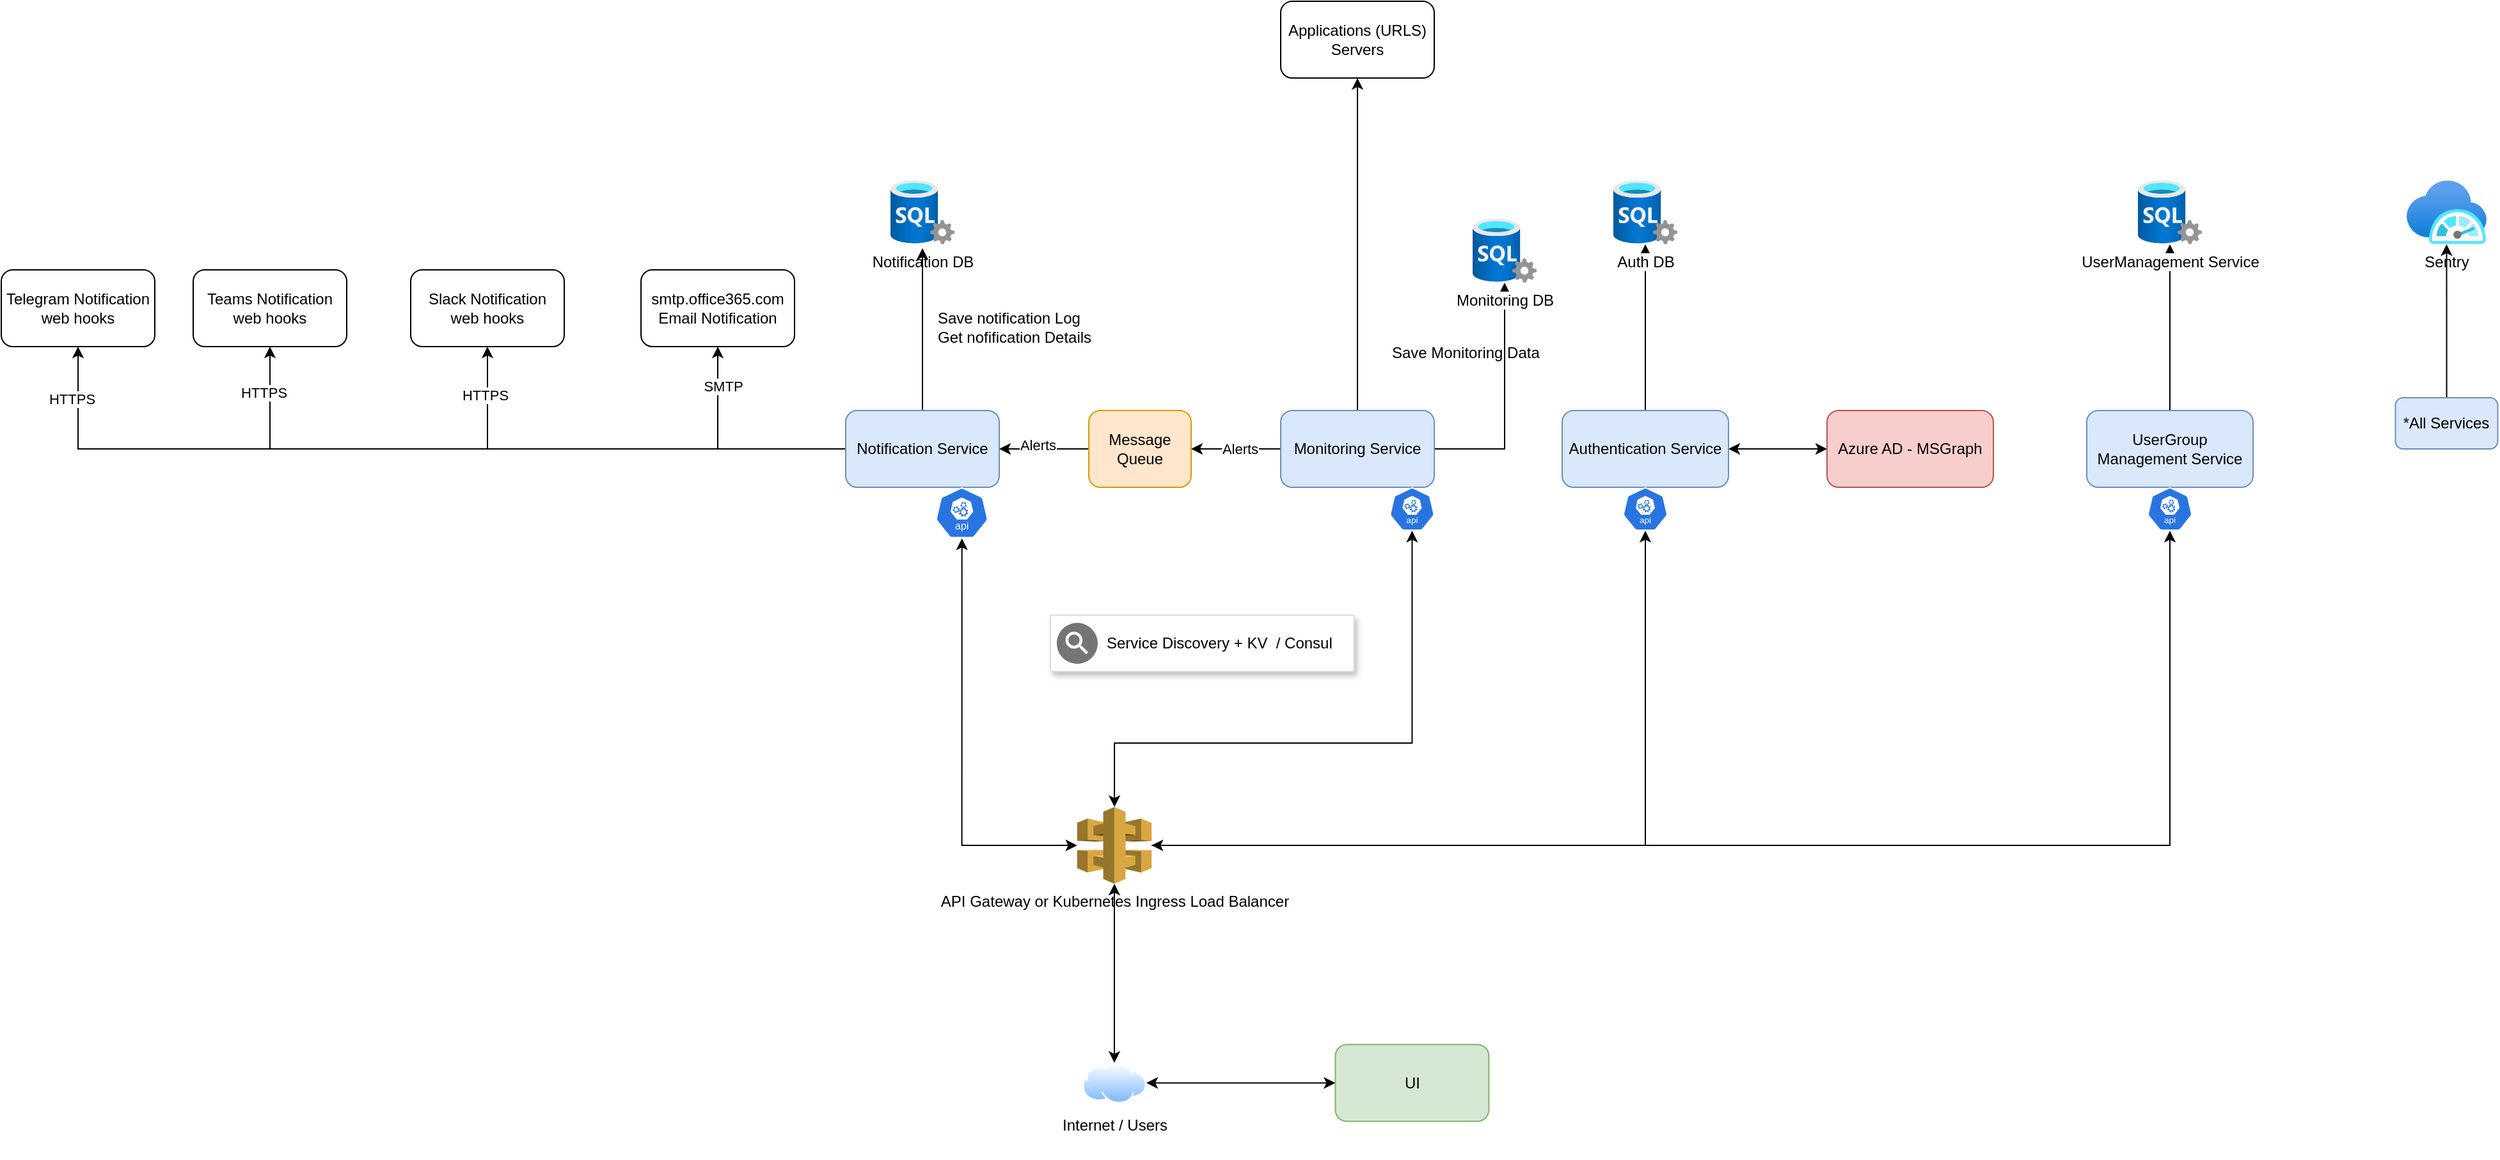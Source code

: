 <mxfile version="23.1.1" type="github">
  <diagram name="Página-1" id="EC5-yDx1gmlKd79TGFPl">
    <mxGraphModel dx="2571" dy="2044" grid="1" gridSize="10" guides="1" tooltips="1" connect="1" arrows="1" fold="1" page="1" pageScale="1" pageWidth="827" pageHeight="1169" math="0" shadow="0">
      <root>
        <mxCell id="0" />
        <mxCell id="1" parent="0" />
        <mxCell id="1MhiarmOQ1BAu21N2S9K-9" value="S" style="edgeStyle=orthogonalEdgeStyle;rounded=0;orthogonalLoop=1;jettySize=auto;html=1;entryX=1;entryY=0.5;entryDx=0;entryDy=0;" parent="1" source="1MhiarmOQ1BAu21N2S9K-2" target="1MhiarmOQ1BAu21N2S9K-8" edge="1">
          <mxGeometry relative="1" as="geometry" />
        </mxCell>
        <mxCell id="1MhiarmOQ1BAu21N2S9K-11" value="Alerts" style="edgeLabel;html=1;align=center;verticalAlign=middle;resizable=0;points=[];" parent="1MhiarmOQ1BAu21N2S9K-9" vertex="1" connectable="0">
          <mxGeometry x="-0.086" relative="1" as="geometry">
            <mxPoint as="offset" />
          </mxGeometry>
        </mxCell>
        <mxCell id="URw1oCdvZ4ZULjiAWeCE-17" style="edgeStyle=orthogonalEdgeStyle;rounded=0;orthogonalLoop=1;jettySize=auto;html=1;entryX=0.5;entryY=1;entryDx=0;entryDy=0;" edge="1" parent="1" source="1MhiarmOQ1BAu21N2S9K-2" target="URw1oCdvZ4ZULjiAWeCE-16">
          <mxGeometry relative="1" as="geometry" />
        </mxCell>
        <mxCell id="URw1oCdvZ4ZULjiAWeCE-18" style="edgeStyle=orthogonalEdgeStyle;rounded=0;orthogonalLoop=1;jettySize=auto;html=1;" edge="1" parent="1" source="1MhiarmOQ1BAu21N2S9K-2" target="1MhiarmOQ1BAu21N2S9K-5">
          <mxGeometry relative="1" as="geometry" />
        </mxCell>
        <mxCell id="1MhiarmOQ1BAu21N2S9K-2" value="Monitoring Service" style="rounded=1;whiteSpace=wrap;html=1;fillColor=#dae8fc;strokeColor=#6c8ebf;" parent="1" vertex="1">
          <mxGeometry x="400" y="230" width="120" height="60" as="geometry" />
        </mxCell>
        <mxCell id="1MhiarmOQ1BAu21N2S9K-3" value="UI" style="rounded=1;whiteSpace=wrap;html=1;fillColor=#d5e8d4;strokeColor=#82b366;" parent="1" vertex="1">
          <mxGeometry x="442.71" y="725.75" width="120" height="60" as="geometry" />
        </mxCell>
        <mxCell id="1MhiarmOQ1BAu21N2S9K-4" value="Notification DB" style="image;aspect=fixed;html=1;points=[];align=center;fontSize=12;image=img/lib/azure2/databases/SQL_Server.svg;" parent="1" vertex="1">
          <mxGeometry x="95" y="50" width="50" height="50" as="geometry" />
        </mxCell>
        <mxCell id="1MhiarmOQ1BAu21N2S9K-5" value="Monitoring DB" style="image;aspect=fixed;html=1;points=[];align=center;fontSize=12;image=img/lib/azure2/databases/SQL_Server.svg;" parent="1" vertex="1">
          <mxGeometry x="550" y="80" width="50" height="50" as="geometry" />
        </mxCell>
        <mxCell id="1MhiarmOQ1BAu21N2S9K-7" style="edgeStyle=orthogonalEdgeStyle;rounded=0;orthogonalLoop=1;jettySize=auto;html=1;entryX=0.5;entryY=1;entryDx=0;entryDy=0;strokeColor=none;startArrow=classic;startFill=1;" parent="1" source="1MhiarmOQ1BAu21N2S9K-6" target="1MhiarmOQ1BAu21N2S9K-3" edge="1">
          <mxGeometry relative="1" as="geometry" />
        </mxCell>
        <mxCell id="1MhiarmOQ1BAu21N2S9K-31" style="edgeStyle=orthogonalEdgeStyle;rounded=0;orthogonalLoop=1;jettySize=auto;html=1;entryX=0;entryY=0.5;entryDx=0;entryDy=0;startArrow=classic;startFill=1;" parent="1" source="1MhiarmOQ1BAu21N2S9K-6" target="1MhiarmOQ1BAu21N2S9K-3" edge="1">
          <mxGeometry relative="1" as="geometry" />
        </mxCell>
        <mxCell id="1MhiarmOQ1BAu21N2S9K-6" value="Internet / Users" style="image;aspect=fixed;perimeter=ellipsePerimeter;html=1;align=center;shadow=0;dashed=0;spacingTop=3;image=img/lib/active_directory/internet_cloud.svg;" parent="1" vertex="1">
          <mxGeometry x="245" y="740" width="50" height="31.5" as="geometry" />
        </mxCell>
        <mxCell id="1MhiarmOQ1BAu21N2S9K-10" style="edgeStyle=orthogonalEdgeStyle;rounded=0;orthogonalLoop=1;jettySize=auto;html=1;entryX=1;entryY=0.5;entryDx=0;entryDy=0;" parent="1" source="1MhiarmOQ1BAu21N2S9K-8" target="1MhiarmOQ1BAu21N2S9K-1" edge="1">
          <mxGeometry relative="1" as="geometry" />
        </mxCell>
        <mxCell id="1MhiarmOQ1BAu21N2S9K-12" value="Alerts" style="edgeLabel;html=1;align=center;verticalAlign=middle;resizable=0;points=[];" parent="1MhiarmOQ1BAu21N2S9K-10" vertex="1" connectable="0">
          <mxGeometry x="0.143" y="-3" relative="1" as="geometry">
            <mxPoint as="offset" />
          </mxGeometry>
        </mxCell>
        <mxCell id="1MhiarmOQ1BAu21N2S9K-8" value="Message Queue" style="rounded=1;whiteSpace=wrap;html=1;fillColor=#ffe6cc;strokeColor=#d79b00;" parent="1" vertex="1">
          <mxGeometry x="250" y="230" width="80" height="60" as="geometry" />
        </mxCell>
        <mxCell id="1MhiarmOQ1BAu21N2S9K-13" style="edgeStyle=orthogonalEdgeStyle;rounded=0;orthogonalLoop=1;jettySize=auto;html=1;entryX=0.5;entryY=1.06;entryDx=0;entryDy=0;entryPerimeter=0;" parent="1" source="1MhiarmOQ1BAu21N2S9K-1" target="1MhiarmOQ1BAu21N2S9K-4" edge="1">
          <mxGeometry relative="1" as="geometry" />
        </mxCell>
        <mxCell id="1MhiarmOQ1BAu21N2S9K-14" value="Save notification Log&lt;br&gt;Get nofification Details" style="text;html=1;strokeColor=none;fillColor=none;align=left;verticalAlign=middle;whiteSpace=wrap;rounded=0;" parent="1" vertex="1">
          <mxGeometry x="130" y="140" width="180" height="50" as="geometry" />
        </mxCell>
        <mxCell id="1MhiarmOQ1BAu21N2S9K-16" value="Save Monitoring Data" style="text;html=1;strokeColor=none;fillColor=none;align=left;verticalAlign=middle;whiteSpace=wrap;rounded=0;" parent="1" vertex="1">
          <mxGeometry x="485" y="160" width="130" height="50" as="geometry" />
        </mxCell>
        <mxCell id="1MhiarmOQ1BAu21N2S9K-18" value="" style="group;container=0;" parent="1" vertex="1" connectable="0">
          <mxGeometry x="60" y="230" width="120" height="110" as="geometry" />
        </mxCell>
        <mxCell id="bWFMUhMA222-z3urMpEF-5" style="edgeStyle=orthogonalEdgeStyle;rounded=0;orthogonalLoop=1;jettySize=auto;html=1;entryX=0.5;entryY=1;entryDx=0;entryDy=0;startArrow=classic;startFill=1;" parent="1" source="bWFMUhMA222-z3urMpEF-7" target="bWFMUhMA222-z3urMpEF-1" edge="1">
          <mxGeometry relative="1" as="geometry" />
        </mxCell>
        <mxCell id="1MhiarmOQ1BAu21N2S9K-22" value="API Gateway or Kubernetes Ingress Load Balancer" style="outlineConnect=0;dashed=0;verticalLabelPosition=bottom;verticalAlign=top;align=center;html=1;shape=mxgraph.aws3.api_gateway;fillColor=#D9A741;gradientColor=none;" parent="1" vertex="1">
          <mxGeometry x="240.88" y="540" width="58.25" height="60" as="geometry" />
        </mxCell>
        <mxCell id="1MhiarmOQ1BAu21N2S9K-23" style="edgeStyle=orthogonalEdgeStyle;rounded=0;orthogonalLoop=1;jettySize=auto;html=1;entryX=0.5;entryY=1;entryDx=0;entryDy=0;entryPerimeter=0;startArrow=classic;startFill=1;" parent="1" source="1MhiarmOQ1BAu21N2S9K-6" target="1MhiarmOQ1BAu21N2S9K-22" edge="1">
          <mxGeometry relative="1" as="geometry" />
        </mxCell>
        <mxCell id="1MhiarmOQ1BAu21N2S9K-24" style="edgeStyle=orthogonalEdgeStyle;rounded=0;orthogonalLoop=1;jettySize=auto;html=1;entryX=0.5;entryY=1;entryDx=0;entryDy=0;entryPerimeter=0;startArrow=classic;startFill=1;" parent="1" source="1MhiarmOQ1BAu21N2S9K-22" target="1MhiarmOQ1BAu21N2S9K-17" edge="1">
          <mxGeometry relative="1" as="geometry" />
        </mxCell>
        <mxCell id="1MhiarmOQ1BAu21N2S9K-28" value="" style="aspect=fixed;sketch=0;html=1;dashed=0;whitespace=wrap;fillColor=#2875E2;strokeColor=#ffffff;points=[[0.005,0.63,0],[0.1,0.2,0],[0.9,0.2,0],[0.5,0,0],[0.995,0.63,0],[0.72,0.99,0],[0.5,1,0],[0.28,0.99,0]];shape=mxgraph.kubernetes.icon2;kubernetesLabel=1;prIcon=api" parent="1" vertex="1">
          <mxGeometry x="485" y="290" width="35.42" height="34" as="geometry" />
        </mxCell>
        <mxCell id="1MhiarmOQ1BAu21N2S9K-29" style="edgeStyle=orthogonalEdgeStyle;rounded=0;orthogonalLoop=1;jettySize=auto;html=1;entryX=0.5;entryY=1;entryDx=0;entryDy=0;entryPerimeter=0;labelBorderColor=none;jumpStyle=arc;startArrow=classic;startFill=1;" parent="1" source="1MhiarmOQ1BAu21N2S9K-22" target="1MhiarmOQ1BAu21N2S9K-28" edge="1">
          <mxGeometry relative="1" as="geometry">
            <Array as="points">
              <mxPoint x="270" y="490" />
              <mxPoint x="503" y="490" />
            </Array>
          </mxGeometry>
        </mxCell>
        <mxCell id="1MhiarmOQ1BAu21N2S9K-32" value="" style="strokeColor=#dddddd;shadow=1;strokeWidth=1;rounded=1;absoluteArcSize=1;arcSize=2;" parent="1" vertex="1">
          <mxGeometry x="220" y="390" width="237.29" height="44" as="geometry" />
        </mxCell>
        <mxCell id="1MhiarmOQ1BAu21N2S9K-33" value="Service Discovery + KV&amp;nbsp; / Consul" style="sketch=0;dashed=0;connectable=0;html=1;fillColor=#757575;strokeColor=none;shape=mxgraph.gcp2.service_discovery;part=1;labelPosition=right;verticalLabelPosition=middle;align=left;verticalAlign=middle;spacingLeft=5;fontSize=12;" parent="1MhiarmOQ1BAu21N2S9K-32" vertex="1">
          <mxGeometry y="0.5" width="32" height="32" relative="1" as="geometry">
            <mxPoint x="5" y="-16" as="offset" />
          </mxGeometry>
        </mxCell>
        <mxCell id="bWFMUhMA222-z3urMpEF-3" style="edgeStyle=orthogonalEdgeStyle;rounded=0;orthogonalLoop=1;jettySize=auto;html=1;" parent="1" source="bWFMUhMA222-z3urMpEF-1" target="bWFMUhMA222-z3urMpEF-2" edge="1">
          <mxGeometry relative="1" as="geometry" />
        </mxCell>
        <mxCell id="bWFMUhMA222-z3urMpEF-9" style="edgeStyle=orthogonalEdgeStyle;rounded=0;orthogonalLoop=1;jettySize=auto;html=1;entryX=0;entryY=0.5;entryDx=0;entryDy=0;endArrow=classic;endFill=1;startArrow=classic;startFill=1;" parent="1" source="bWFMUhMA222-z3urMpEF-1" target="bWFMUhMA222-z3urMpEF-8" edge="1">
          <mxGeometry relative="1" as="geometry" />
        </mxCell>
        <mxCell id="bWFMUhMA222-z3urMpEF-1" value="Authentication Service" style="rounded=1;whiteSpace=wrap;html=1;fillColor=#dae8fc;strokeColor=#6c8ebf;" parent="1" vertex="1">
          <mxGeometry x="620" y="230" width="130" height="60" as="geometry" />
        </mxCell>
        <mxCell id="bWFMUhMA222-z3urMpEF-2" value="Auth DB" style="image;aspect=fixed;html=1;points=[];align=center;fontSize=12;image=img/lib/azure2/databases/SQL_Server.svg;" parent="1" vertex="1">
          <mxGeometry x="660" y="50" width="50" height="50" as="geometry" />
        </mxCell>
        <mxCell id="bWFMUhMA222-z3urMpEF-8" value="Azure AD - MSGraph" style="rounded=1;whiteSpace=wrap;html=1;fillColor=#f8cecc;strokeColor=#b85450;" parent="1" vertex="1">
          <mxGeometry x="827" y="230" width="130" height="60" as="geometry" />
        </mxCell>
        <mxCell id="Ju5GTjr9HhfrLoD8wo_W-2" style="edgeStyle=orthogonalEdgeStyle;rounded=0;orthogonalLoop=1;jettySize=auto;html=1;entryX=0.5;entryY=1;entryDx=0;entryDy=0;" parent="1" source="1MhiarmOQ1BAu21N2S9K-1" target="Ju5GTjr9HhfrLoD8wo_W-1" edge="1">
          <mxGeometry relative="1" as="geometry" />
        </mxCell>
        <mxCell id="URw1oCdvZ4ZULjiAWeCE-10" value="SMTP" style="edgeLabel;html=1;align=center;verticalAlign=middle;resizable=0;points=[];" vertex="1" connectable="0" parent="Ju5GTjr9HhfrLoD8wo_W-2">
          <mxGeometry x="0.657" y="-4" relative="1" as="geometry">
            <mxPoint as="offset" />
          </mxGeometry>
        </mxCell>
        <mxCell id="Ju5GTjr9HhfrLoD8wo_W-4" style="edgeStyle=orthogonalEdgeStyle;rounded=0;orthogonalLoop=1;jettySize=auto;html=1;" parent="1" source="1MhiarmOQ1BAu21N2S9K-1" target="Ju5GTjr9HhfrLoD8wo_W-3" edge="1">
          <mxGeometry relative="1" as="geometry" />
        </mxCell>
        <mxCell id="URw1oCdvZ4ZULjiAWeCE-11" value="HTTPS" style="edgeLabel;html=1;align=center;verticalAlign=middle;resizable=0;points=[];" vertex="1" connectable="0" parent="Ju5GTjr9HhfrLoD8wo_W-4">
          <mxGeometry x="0.789" y="2" relative="1" as="geometry">
            <mxPoint as="offset" />
          </mxGeometry>
        </mxCell>
        <mxCell id="Ju5GTjr9HhfrLoD8wo_W-6" style="edgeStyle=orthogonalEdgeStyle;rounded=0;orthogonalLoop=1;jettySize=auto;html=1;" parent="1" source="1MhiarmOQ1BAu21N2S9K-1" target="Ju5GTjr9HhfrLoD8wo_W-5" edge="1">
          <mxGeometry relative="1" as="geometry" />
        </mxCell>
        <mxCell id="URw1oCdvZ4ZULjiAWeCE-12" value="HTTPS" style="edgeLabel;html=1;align=center;verticalAlign=middle;resizable=0;points=[];" vertex="1" connectable="0" parent="Ju5GTjr9HhfrLoD8wo_W-6">
          <mxGeometry x="0.866" y="5" relative="1" as="geometry">
            <mxPoint as="offset" />
          </mxGeometry>
        </mxCell>
        <mxCell id="Ju5GTjr9HhfrLoD8wo_W-8" style="edgeStyle=orthogonalEdgeStyle;rounded=0;orthogonalLoop=1;jettySize=auto;html=1;entryX=0.5;entryY=1;entryDx=0;entryDy=0;" parent="1" source="1MhiarmOQ1BAu21N2S9K-1" target="Ju5GTjr9HhfrLoD8wo_W-7" edge="1">
          <mxGeometry relative="1" as="geometry" />
        </mxCell>
        <mxCell id="URw1oCdvZ4ZULjiAWeCE-13" value="HTTPS" style="edgeLabel;html=1;align=center;verticalAlign=middle;resizable=0;points=[];" vertex="1" connectable="0" parent="Ju5GTjr9HhfrLoD8wo_W-8">
          <mxGeometry x="0.881" y="5" relative="1" as="geometry">
            <mxPoint as="offset" />
          </mxGeometry>
        </mxCell>
        <mxCell id="1MhiarmOQ1BAu21N2S9K-1" value="Notification Service" style="rounded=1;whiteSpace=wrap;html=1;fillColor=#dae8fc;strokeColor=#6c8ebf;" parent="1" vertex="1">
          <mxGeometry x="60" y="230" width="120" height="60" as="geometry" />
        </mxCell>
        <mxCell id="1MhiarmOQ1BAu21N2S9K-17" value="" style="aspect=fixed;sketch=0;html=1;dashed=0;whitespace=wrap;fillColor=#2875E2;strokeColor=#ffffff;points=[[0.005,0.63,0],[0.1,0.2,0],[0.9,0.2,0],[0.5,0,0],[0.995,0.63,0],[0.72,0.99,0],[0.5,1,0],[0.28,0.99,0]];shape=mxgraph.kubernetes.icon2;kubernetesLabel=1;prIcon=api" parent="1" vertex="1">
          <mxGeometry x="130" y="290" width="41.67" height="40" as="geometry" />
        </mxCell>
        <mxCell id="3SRxAJepO2drZo_YEwSj-4" style="edgeStyle=orthogonalEdgeStyle;rounded=0;orthogonalLoop=1;jettySize=auto;html=1;" parent="1" source="3SRxAJepO2drZo_YEwSj-1" target="3SRxAJepO2drZo_YEwSj-3" edge="1">
          <mxGeometry relative="1" as="geometry" />
        </mxCell>
        <mxCell id="3SRxAJepO2drZo_YEwSj-1" value="UserGroup&lt;br&gt;Management Service" style="rounded=1;whiteSpace=wrap;html=1;fillColor=#dae8fc;strokeColor=#6c8ebf;" parent="1" vertex="1">
          <mxGeometry x="1030" y="230" width="130" height="60" as="geometry" />
        </mxCell>
        <mxCell id="3SRxAJepO2drZo_YEwSj-2" value="" style="aspect=fixed;sketch=0;html=1;dashed=0;whitespace=wrap;fillColor=#2875E2;strokeColor=#ffffff;points=[[0.005,0.63,0],[0.1,0.2,0],[0.9,0.2,0],[0.5,0,0],[0.995,0.63,0],[0.72,0.99,0],[0.5,1,0],[0.28,0.99,0]];shape=mxgraph.kubernetes.icon2;kubernetesLabel=1;prIcon=api" parent="1" vertex="1">
          <mxGeometry x="1077.29" y="290" width="35.42" height="34" as="geometry" />
        </mxCell>
        <mxCell id="3SRxAJepO2drZo_YEwSj-3" value="UserManagement Service" style="image;aspect=fixed;html=1;points=[];align=center;fontSize=12;image=img/lib/azure2/databases/SQL_Server.svg;" parent="1" vertex="1">
          <mxGeometry x="1070" y="50" width="50" height="50" as="geometry" />
        </mxCell>
        <mxCell id="3SRxAJepO2drZo_YEwSj-5" style="edgeStyle=orthogonalEdgeStyle;rounded=0;orthogonalLoop=1;jettySize=auto;html=1;entryX=0.5;entryY=1;entryDx=0;entryDy=0;entryPerimeter=0;" parent="1" source="1MhiarmOQ1BAu21N2S9K-22" target="3SRxAJepO2drZo_YEwSj-2" edge="1">
          <mxGeometry relative="1" as="geometry" />
        </mxCell>
        <mxCell id="Ju5GTjr9HhfrLoD8wo_W-1" value="smtp.office365.com&lt;br&gt;Email Notification" style="rounded=1;whiteSpace=wrap;html=1;" parent="1" vertex="1">
          <mxGeometry x="-100" y="120" width="120" height="60" as="geometry" />
        </mxCell>
        <mxCell id="Ju5GTjr9HhfrLoD8wo_W-3" value="Slack Notification&lt;br&gt;web hooks" style="rounded=1;whiteSpace=wrap;html=1;" parent="1" vertex="1">
          <mxGeometry x="-280" y="120" width="120" height="60" as="geometry" />
        </mxCell>
        <mxCell id="Ju5GTjr9HhfrLoD8wo_W-5" value="Teams Notification&lt;br&gt;web hooks" style="rounded=1;whiteSpace=wrap;html=1;" parent="1" vertex="1">
          <mxGeometry x="-450" y="120" width="120" height="60" as="geometry" />
        </mxCell>
        <mxCell id="Ju5GTjr9HhfrLoD8wo_W-7" value="Telegram Notification&lt;br&gt;web hooks" style="rounded=1;whiteSpace=wrap;html=1;" parent="1" vertex="1">
          <mxGeometry x="-600" y="120" width="120" height="60" as="geometry" />
        </mxCell>
        <mxCell id="URw1oCdvZ4ZULjiAWeCE-6" value="Sentry" style="image;aspect=fixed;html=1;points=[];align=center;fontSize=12;image=img/lib/azure2/monitor/SAP_Azure_Monitor.svg;" vertex="1" parent="1">
          <mxGeometry x="1280" y="50" width="62.5" height="50" as="geometry" />
        </mxCell>
        <mxCell id="URw1oCdvZ4ZULjiAWeCE-8" style="edgeStyle=orthogonalEdgeStyle;rounded=0;orthogonalLoop=1;jettySize=auto;html=1;" edge="1" parent="1" source="URw1oCdvZ4ZULjiAWeCE-7" target="URw1oCdvZ4ZULjiAWeCE-6">
          <mxGeometry relative="1" as="geometry" />
        </mxCell>
        <mxCell id="URw1oCdvZ4ZULjiAWeCE-7" value="*All Services" style="rounded=1;whiteSpace=wrap;html=1;fillColor=#dae8fc;strokeColor=#6c8ebf;" vertex="1" parent="1">
          <mxGeometry x="1271.25" y="220" width="80" height="40" as="geometry" />
        </mxCell>
        <mxCell id="URw1oCdvZ4ZULjiAWeCE-9" value="" style="edgeStyle=orthogonalEdgeStyle;rounded=0;orthogonalLoop=1;jettySize=auto;html=1;entryX=0.5;entryY=1;entryDx=0;entryDy=0;startArrow=classic;startFill=1;" edge="1" parent="1" source="1MhiarmOQ1BAu21N2S9K-22" target="bWFMUhMA222-z3urMpEF-7">
          <mxGeometry relative="1" as="geometry">
            <mxPoint x="299" y="570" as="sourcePoint" />
            <mxPoint x="685" y="290" as="targetPoint" />
          </mxGeometry>
        </mxCell>
        <mxCell id="bWFMUhMA222-z3urMpEF-7" value="" style="aspect=fixed;sketch=0;html=1;dashed=0;whitespace=wrap;fillColor=#2875E2;strokeColor=#ffffff;points=[[0.005,0.63,0],[0.1,0.2,0],[0.9,0.2,0],[0.5,0,0],[0.995,0.63,0],[0.72,0.99,0],[0.5,1,0],[0.28,0.99,0]];shape=mxgraph.kubernetes.icon2;kubernetesLabel=1;prIcon=api" parent="1" vertex="1">
          <mxGeometry x="667.29" y="290" width="35.42" height="34" as="geometry" />
        </mxCell>
        <mxCell id="URw1oCdvZ4ZULjiAWeCE-16" value="Applications (URLS)&lt;br&gt;Servers" style="rounded=1;whiteSpace=wrap;html=1;" vertex="1" parent="1">
          <mxGeometry x="400" y="-90" width="120" height="60" as="geometry" />
        </mxCell>
      </root>
    </mxGraphModel>
  </diagram>
</mxfile>
